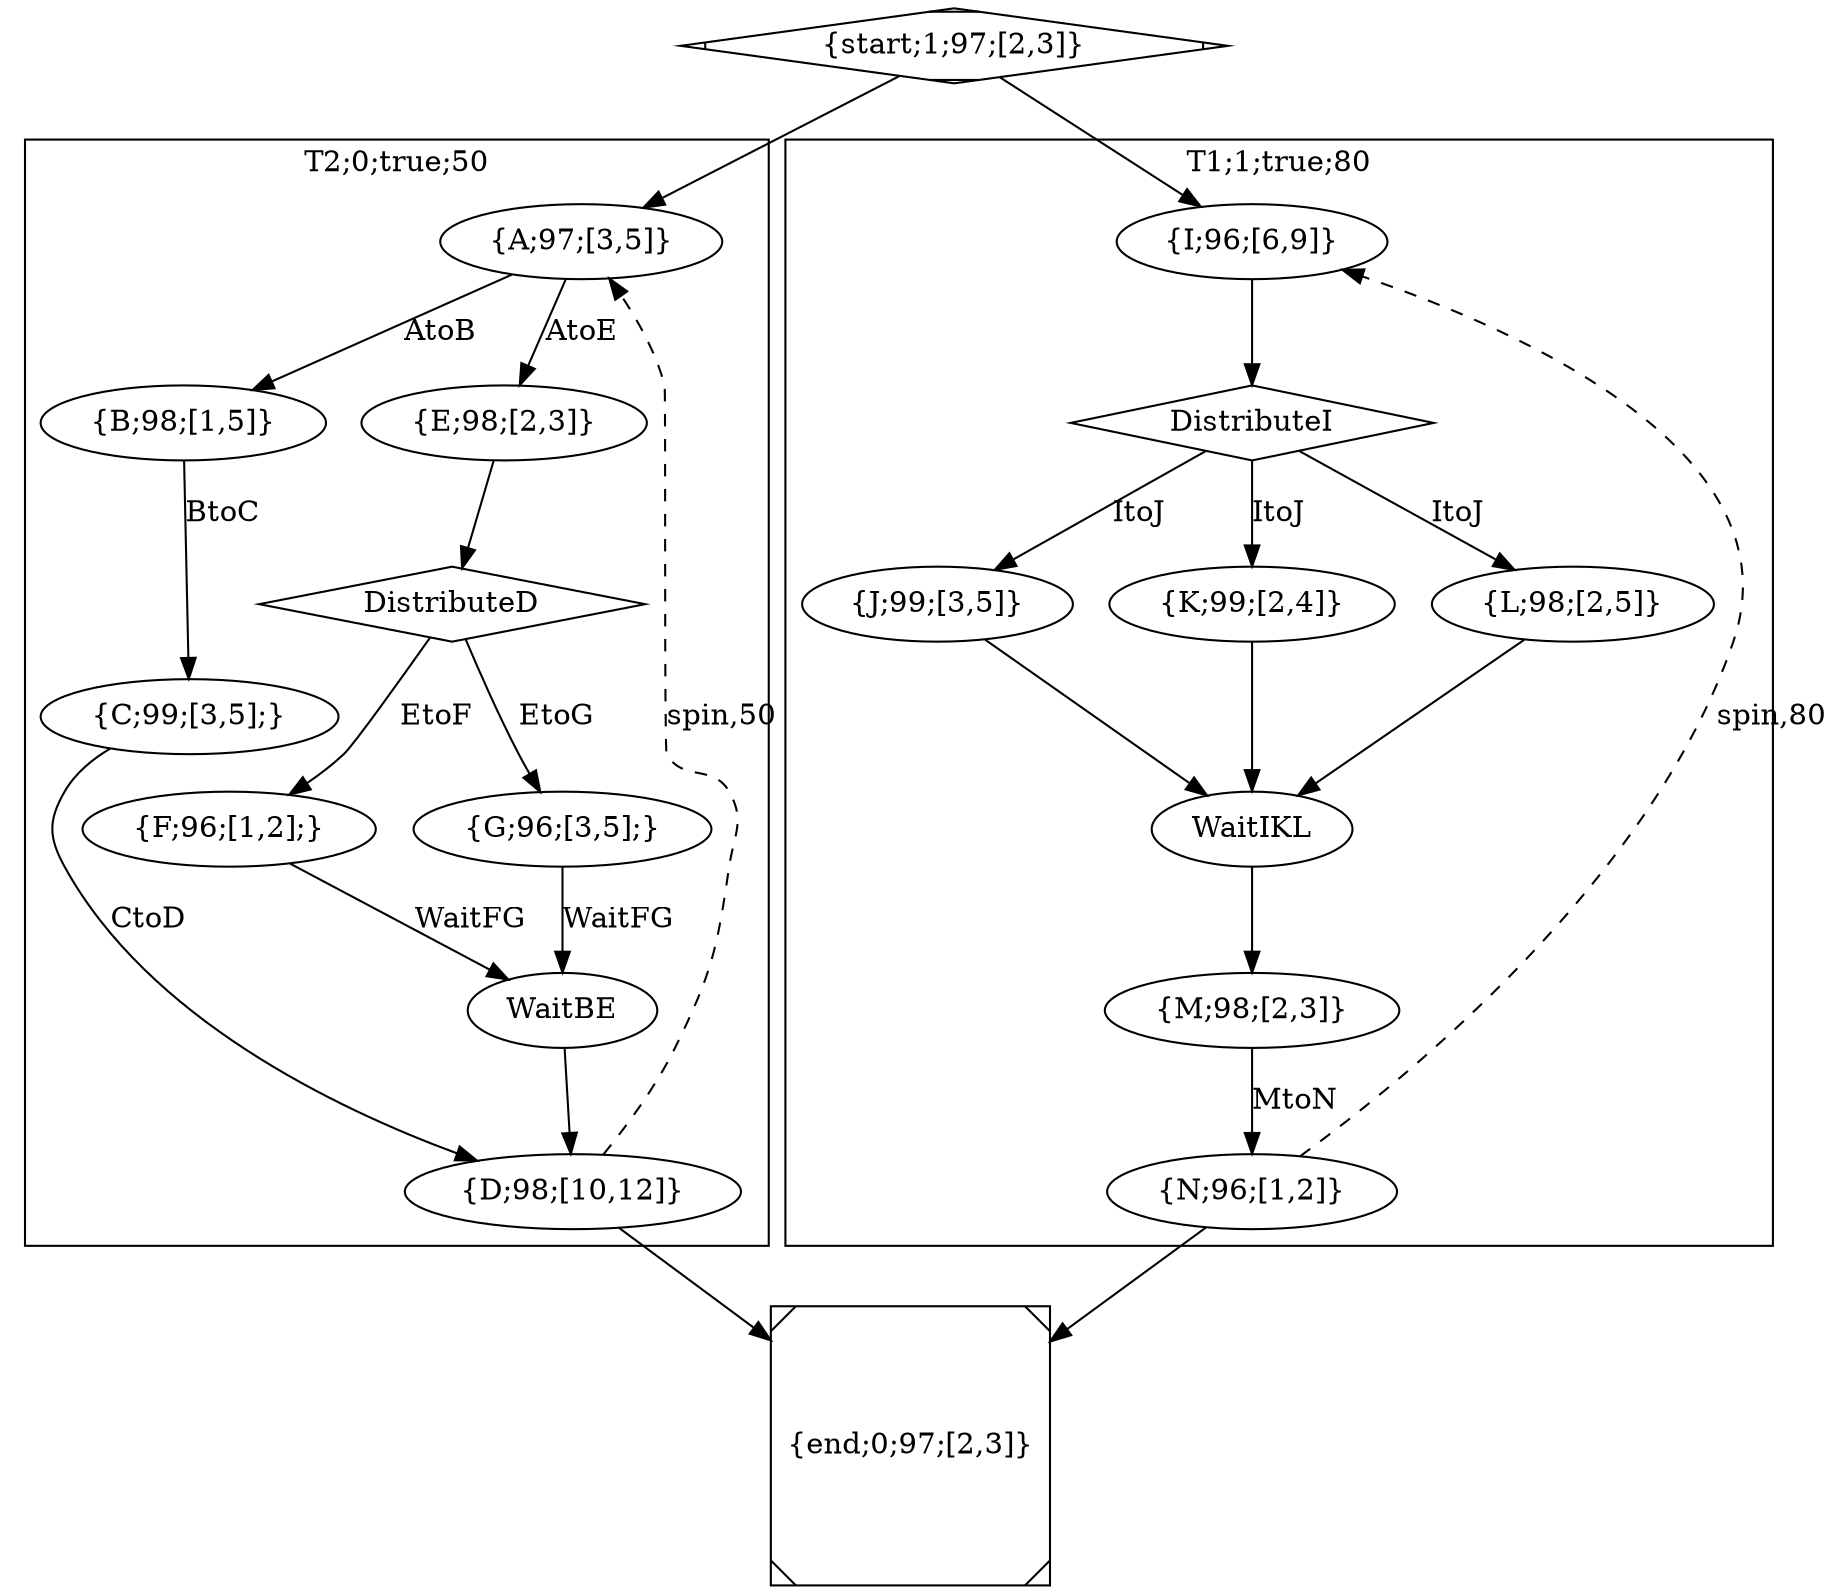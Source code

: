 digraph G {
  subgraph cluster_0 {
    A [label = "{A;97;[3,5]}";];
    A -> B [label = "AtoB";];
    A -> E [label = "AtoE";];
    B [label = "{B;98;[1,5]}";];
    B -> C [label = "BtoC";];
    C [label = "{C;99;[3,5];}";];
    C-> D [label = "CtoD";];
    D [label = "{D;98;[10,12]}";];
    E [label = "{E;98;[2,3]}";];
    E -> Distribute;
    Distribute -> F [label = "EtoF";];
    Distribute -> G [label = "EtoG";];
    F -> WaitFG [label = "WaitFG";];
    G -> WaitFG [label = "WaitFG";];
    WaitFG [label = "WaitBE";];
    WaitFG -> D;
    Distribute [label = "DistributeD", shape = "diamond"];
    F [label = "{F;96;[1,2];}";];
    G [label = "{G;96;[3,5];}";];
    D -> A [label ="spin,50", style = "dashed"];
    label = "T2;0;true;50";
  }

  subgraph cluster_1 {
    I [label = "{I;96;[6,9]}";];
    I -> DistributeI;
    DistributeI [label = "DistributeI", shape = "diamond"];
    J [label = "{J;99;[3,5]}";];
    K [label = "{K;99;[2,4]}";];
    L [label = "{L;98;[2,5]}";];
    DistributeI -> J [label = "ItoJ";];
    DistributeI -> K [label = "ItoJ";];
    DistributeI -> L [label = "ItoJ";];
    WaitIKL [label = "WaitIKL";];
    J -> WaitIKL;
    K -> WaitIKL;
    L -> WaitIKL;
    WaitIKL -> M;
    M [label = "{M;98;[2,3]}";];
    N [label = "{N;96;[1,2]}";];
    M -> N [label = "MtoN";];
    N -> I [label ="spin,80", style = "dashed"];
    label = "T1;1;true;80";
  }
  start -> A;
  start -> I;
  D -> end;
  N -> end;

  start [label ="{start;1;97;[2,3]}", shape=Mdiamond];
  end [label ="{end;0;97;[2,3]}", shape=Msquare];
}
